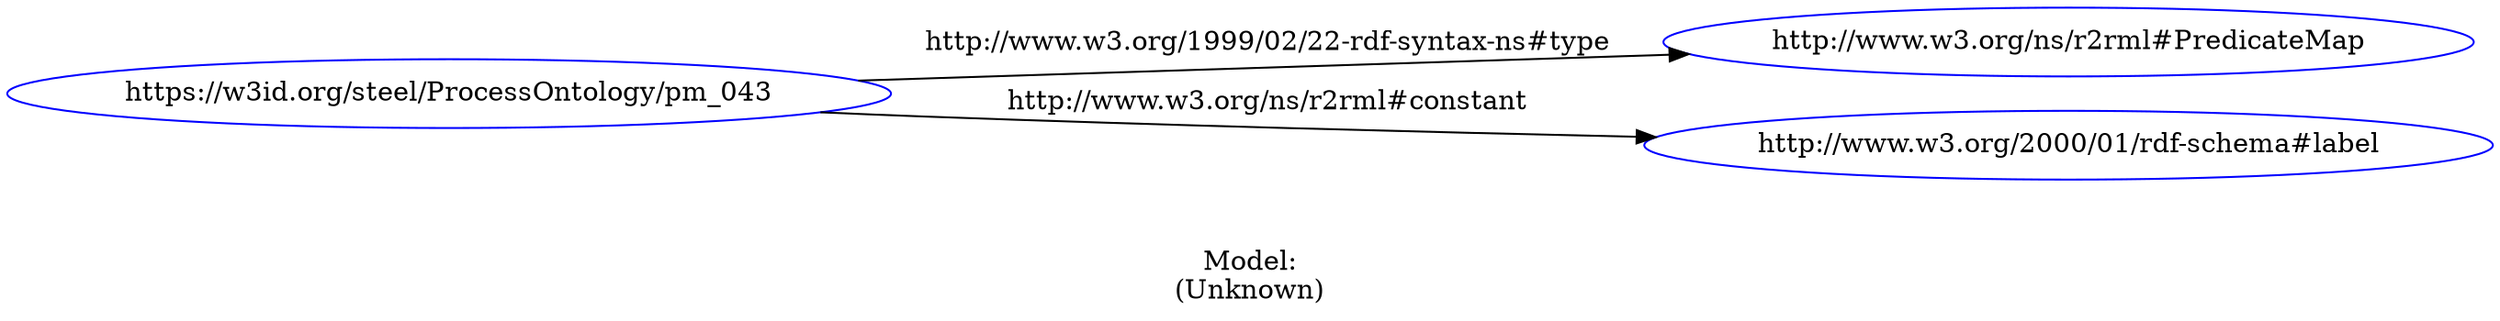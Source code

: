 digraph {
	rankdir = LR;
	charset="utf-8";

	"Rhttps://w3id.org/steel/ProcessOntology/pm_043" -> "Rhttp://www.w3.org/ns/r2rml#PredicateMap" [ label="http://www.w3.org/1999/02/22-rdf-syntax-ns#type" ];
	"Rhttps://w3id.org/steel/ProcessOntology/pm_043" -> "Rhttp://www.w3.org/2000/01/rdf-schema#label" [ label="http://www.w3.org/ns/r2rml#constant" ];

	// Resources
	"Rhttps://w3id.org/steel/ProcessOntology/pm_043" [ label="https://w3id.org/steel/ProcessOntology/pm_043", shape = ellipse, color = blue ];
	"Rhttp://www.w3.org/ns/r2rml#PredicateMap" [ label="http://www.w3.org/ns/r2rml#PredicateMap", shape = ellipse, color = blue ];
	"Rhttp://www.w3.org/2000/01/rdf-schema#label" [ label="http://www.w3.org/2000/01/rdf-schema#label", shape = ellipse, color = blue ];

	// Anonymous nodes

	// Literals

	label="\n\nModel:\n(Unknown)";
}
